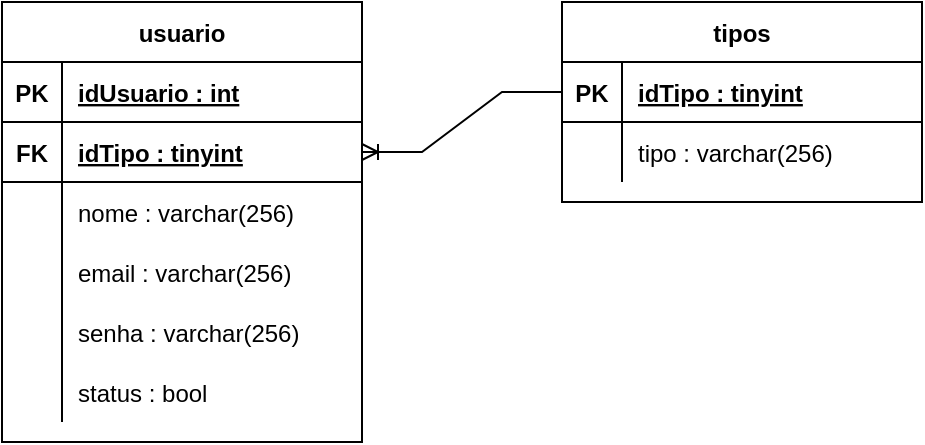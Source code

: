 <mxfile version="20.0.4" type="device"><diagram id="H22PI7s5JvoUbsxfCu5u" name="Page-1"><mxGraphModel dx="460" dy="752" grid="1" gridSize="10" guides="1" tooltips="1" connect="1" arrows="1" fold="1" page="1" pageScale="1" pageWidth="827" pageHeight="1169" math="0" shadow="0"><root><mxCell id="0"/><mxCell id="1" parent="0"/><mxCell id="aDG0LrTnTEguXkf-bB7G-9" value="usuario" style="shape=table;startSize=30;container=1;collapsible=1;childLayout=tableLayout;fixedRows=1;rowLines=0;fontStyle=1;align=center;resizeLast=1;" parent="1" vertex="1"><mxGeometry x="150" y="130" width="180" height="220" as="geometry"/></mxCell><mxCell id="aDG0LrTnTEguXkf-bB7G-10" value="" style="shape=tableRow;horizontal=0;startSize=0;swimlaneHead=0;swimlaneBody=0;fillColor=none;collapsible=0;dropTarget=0;points=[[0,0.5],[1,0.5]];portConstraint=eastwest;top=0;left=0;right=0;bottom=1;" parent="aDG0LrTnTEguXkf-bB7G-9" vertex="1"><mxGeometry y="30" width="180" height="30" as="geometry"/></mxCell><mxCell id="aDG0LrTnTEguXkf-bB7G-11" value="PK" style="shape=partialRectangle;connectable=0;fillColor=none;top=0;left=0;bottom=0;right=0;fontStyle=1;overflow=hidden;" parent="aDG0LrTnTEguXkf-bB7G-10" vertex="1"><mxGeometry width="30" height="30" as="geometry"><mxRectangle width="30" height="30" as="alternateBounds"/></mxGeometry></mxCell><mxCell id="aDG0LrTnTEguXkf-bB7G-12" value="idUsuario : int" style="shape=partialRectangle;connectable=0;fillColor=none;top=0;left=0;bottom=0;right=0;align=left;spacingLeft=6;fontStyle=5;overflow=hidden;" parent="aDG0LrTnTEguXkf-bB7G-10" vertex="1"><mxGeometry x="30" width="150" height="30" as="geometry"><mxRectangle width="150" height="30" as="alternateBounds"/></mxGeometry></mxCell><mxCell id="aDG0LrTnTEguXkf-bB7G-22" value="" style="shape=tableRow;horizontal=0;startSize=0;swimlaneHead=0;swimlaneBody=0;fillColor=none;collapsible=0;dropTarget=0;points=[[0,0.5],[1,0.5]];portConstraint=eastwest;top=0;left=0;right=0;bottom=1;" parent="aDG0LrTnTEguXkf-bB7G-9" vertex="1"><mxGeometry y="60" width="180" height="30" as="geometry"/></mxCell><mxCell id="aDG0LrTnTEguXkf-bB7G-23" value="FK" style="shape=partialRectangle;connectable=0;fillColor=none;top=0;left=0;bottom=0;right=0;fontStyle=1;overflow=hidden;" parent="aDG0LrTnTEguXkf-bB7G-22" vertex="1"><mxGeometry width="30" height="30" as="geometry"><mxRectangle width="30" height="30" as="alternateBounds"/></mxGeometry></mxCell><mxCell id="aDG0LrTnTEguXkf-bB7G-24" value="idTipo : tinyint" style="shape=partialRectangle;connectable=0;fillColor=none;top=0;left=0;bottom=0;right=0;align=left;spacingLeft=6;fontStyle=5;overflow=hidden;" parent="aDG0LrTnTEguXkf-bB7G-22" vertex="1"><mxGeometry x="30" width="150" height="30" as="geometry"><mxRectangle width="150" height="30" as="alternateBounds"/></mxGeometry></mxCell><mxCell id="aDG0LrTnTEguXkf-bB7G-13" value="" style="shape=tableRow;horizontal=0;startSize=0;swimlaneHead=0;swimlaneBody=0;fillColor=none;collapsible=0;dropTarget=0;points=[[0,0.5],[1,0.5]];portConstraint=eastwest;top=0;left=0;right=0;bottom=0;" parent="aDG0LrTnTEguXkf-bB7G-9" vertex="1"><mxGeometry y="90" width="180" height="30" as="geometry"/></mxCell><mxCell id="aDG0LrTnTEguXkf-bB7G-14" value="" style="shape=partialRectangle;connectable=0;fillColor=none;top=0;left=0;bottom=0;right=0;editable=1;overflow=hidden;" parent="aDG0LrTnTEguXkf-bB7G-13" vertex="1"><mxGeometry width="30" height="30" as="geometry"><mxRectangle width="30" height="30" as="alternateBounds"/></mxGeometry></mxCell><mxCell id="aDG0LrTnTEguXkf-bB7G-15" value="nome : varchar(256)" style="shape=partialRectangle;connectable=0;fillColor=none;top=0;left=0;bottom=0;right=0;align=left;spacingLeft=6;overflow=hidden;" parent="aDG0LrTnTEguXkf-bB7G-13" vertex="1"><mxGeometry x="30" width="150" height="30" as="geometry"><mxRectangle width="150" height="30" as="alternateBounds"/></mxGeometry></mxCell><mxCell id="aDG0LrTnTEguXkf-bB7G-16" value="" style="shape=tableRow;horizontal=0;startSize=0;swimlaneHead=0;swimlaneBody=0;fillColor=none;collapsible=0;dropTarget=0;points=[[0,0.5],[1,0.5]];portConstraint=eastwest;top=0;left=0;right=0;bottom=0;" parent="aDG0LrTnTEguXkf-bB7G-9" vertex="1"><mxGeometry y="120" width="180" height="30" as="geometry"/></mxCell><mxCell id="aDG0LrTnTEguXkf-bB7G-17" value="" style="shape=partialRectangle;connectable=0;fillColor=none;top=0;left=0;bottom=0;right=0;editable=1;overflow=hidden;" parent="aDG0LrTnTEguXkf-bB7G-16" vertex="1"><mxGeometry width="30" height="30" as="geometry"><mxRectangle width="30" height="30" as="alternateBounds"/></mxGeometry></mxCell><mxCell id="aDG0LrTnTEguXkf-bB7G-18" value="email : varchar(256)" style="shape=partialRectangle;connectable=0;fillColor=none;top=0;left=0;bottom=0;right=0;align=left;spacingLeft=6;overflow=hidden;" parent="aDG0LrTnTEguXkf-bB7G-16" vertex="1"><mxGeometry x="30" width="150" height="30" as="geometry"><mxRectangle width="150" height="30" as="alternateBounds"/></mxGeometry></mxCell><mxCell id="aDG0LrTnTEguXkf-bB7G-19" value="" style="shape=tableRow;horizontal=0;startSize=0;swimlaneHead=0;swimlaneBody=0;fillColor=none;collapsible=0;dropTarget=0;points=[[0,0.5],[1,0.5]];portConstraint=eastwest;top=0;left=0;right=0;bottom=0;" parent="aDG0LrTnTEguXkf-bB7G-9" vertex="1"><mxGeometry y="150" width="180" height="30" as="geometry"/></mxCell><mxCell id="aDG0LrTnTEguXkf-bB7G-20" value="" style="shape=partialRectangle;connectable=0;fillColor=none;top=0;left=0;bottom=0;right=0;editable=1;overflow=hidden;" parent="aDG0LrTnTEguXkf-bB7G-19" vertex="1"><mxGeometry width="30" height="30" as="geometry"><mxRectangle width="30" height="30" as="alternateBounds"/></mxGeometry></mxCell><mxCell id="aDG0LrTnTEguXkf-bB7G-21" value="senha : varchar(256)" style="shape=partialRectangle;connectable=0;fillColor=none;top=0;left=0;bottom=0;right=0;align=left;spacingLeft=6;overflow=hidden;" parent="aDG0LrTnTEguXkf-bB7G-19" vertex="1"><mxGeometry x="30" width="150" height="30" as="geometry"><mxRectangle width="150" height="30" as="alternateBounds"/></mxGeometry></mxCell><mxCell id="aDG0LrTnTEguXkf-bB7G-25" value="" style="shape=tableRow;horizontal=0;startSize=0;swimlaneHead=0;swimlaneBody=0;fillColor=none;collapsible=0;dropTarget=0;points=[[0,0.5],[1,0.5]];portConstraint=eastwest;top=0;left=0;right=0;bottom=0;" parent="aDG0LrTnTEguXkf-bB7G-9" vertex="1"><mxGeometry y="180" width="180" height="30" as="geometry"/></mxCell><mxCell id="aDG0LrTnTEguXkf-bB7G-26" value="" style="shape=partialRectangle;connectable=0;fillColor=none;top=0;left=0;bottom=0;right=0;editable=1;overflow=hidden;" parent="aDG0LrTnTEguXkf-bB7G-25" vertex="1"><mxGeometry width="30" height="30" as="geometry"><mxRectangle width="30" height="30" as="alternateBounds"/></mxGeometry></mxCell><mxCell id="aDG0LrTnTEguXkf-bB7G-27" value="status : bool" style="shape=partialRectangle;connectable=0;fillColor=none;top=0;left=0;bottom=0;right=0;align=left;spacingLeft=6;overflow=hidden;" parent="aDG0LrTnTEguXkf-bB7G-25" vertex="1"><mxGeometry x="30" width="150" height="30" as="geometry"><mxRectangle width="150" height="30" as="alternateBounds"/></mxGeometry></mxCell><mxCell id="aDG0LrTnTEguXkf-bB7G-28" value="tipos" style="shape=table;startSize=30;container=1;collapsible=1;childLayout=tableLayout;fixedRows=1;rowLines=0;fontStyle=1;align=center;resizeLast=1;" parent="1" vertex="1"><mxGeometry x="430" y="130" width="180" height="100" as="geometry"/></mxCell><mxCell id="aDG0LrTnTEguXkf-bB7G-29" value="" style="shape=tableRow;horizontal=0;startSize=0;swimlaneHead=0;swimlaneBody=0;fillColor=none;collapsible=0;dropTarget=0;points=[[0,0.5],[1,0.5]];portConstraint=eastwest;top=0;left=0;right=0;bottom=1;" parent="aDG0LrTnTEguXkf-bB7G-28" vertex="1"><mxGeometry y="30" width="180" height="30" as="geometry"/></mxCell><mxCell id="aDG0LrTnTEguXkf-bB7G-30" value="PK" style="shape=partialRectangle;connectable=0;fillColor=none;top=0;left=0;bottom=0;right=0;fontStyle=1;overflow=hidden;" parent="aDG0LrTnTEguXkf-bB7G-29" vertex="1"><mxGeometry width="30" height="30" as="geometry"><mxRectangle width="30" height="30" as="alternateBounds"/></mxGeometry></mxCell><mxCell id="aDG0LrTnTEguXkf-bB7G-31" value="idTipo : tinyint" style="shape=partialRectangle;connectable=0;fillColor=none;top=0;left=0;bottom=0;right=0;align=left;spacingLeft=6;fontStyle=5;overflow=hidden;" parent="aDG0LrTnTEguXkf-bB7G-29" vertex="1"><mxGeometry x="30" width="150" height="30" as="geometry"><mxRectangle width="150" height="30" as="alternateBounds"/></mxGeometry></mxCell><mxCell id="aDG0LrTnTEguXkf-bB7G-35" value="" style="shape=tableRow;horizontal=0;startSize=0;swimlaneHead=0;swimlaneBody=0;fillColor=none;collapsible=0;dropTarget=0;points=[[0,0.5],[1,0.5]];portConstraint=eastwest;top=0;left=0;right=0;bottom=0;" parent="aDG0LrTnTEguXkf-bB7G-28" vertex="1"><mxGeometry y="60" width="180" height="30" as="geometry"/></mxCell><mxCell id="aDG0LrTnTEguXkf-bB7G-36" value="" style="shape=partialRectangle;connectable=0;fillColor=none;top=0;left=0;bottom=0;right=0;editable=1;overflow=hidden;" parent="aDG0LrTnTEguXkf-bB7G-35" vertex="1"><mxGeometry width="30" height="30" as="geometry"><mxRectangle width="30" height="30" as="alternateBounds"/></mxGeometry></mxCell><mxCell id="aDG0LrTnTEguXkf-bB7G-37" value="tipo : varchar(256)" style="shape=partialRectangle;connectable=0;fillColor=none;top=0;left=0;bottom=0;right=0;align=left;spacingLeft=6;overflow=hidden;" parent="aDG0LrTnTEguXkf-bB7G-35" vertex="1"><mxGeometry x="30" width="150" height="30" as="geometry"><mxRectangle width="150" height="30" as="alternateBounds"/></mxGeometry></mxCell><mxCell id="aDG0LrTnTEguXkf-bB7G-47" value="" style="edgeStyle=entityRelationEdgeStyle;fontSize=12;html=1;endArrow=ERoneToMany;rounded=0;exitX=0;exitY=0.5;exitDx=0;exitDy=0;" parent="1" source="aDG0LrTnTEguXkf-bB7G-29" target="aDG0LrTnTEguXkf-bB7G-22" edge="1"><mxGeometry width="100" height="100" relative="1" as="geometry"><mxPoint x="430" y="420" as="sourcePoint"/><mxPoint x="530" y="320" as="targetPoint"/></mxGeometry></mxCell></root></mxGraphModel></diagram></mxfile>